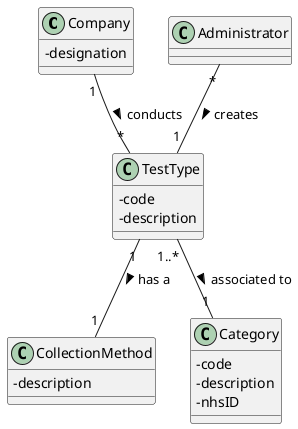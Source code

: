 @startuml
skinparam classAttributeIconSize 0

class Company {
-designation
}

class Administrator

class CollectionMethod {
-description
}

class TestType {
-code
-description
}

class Category {
-code
-description
-nhsID
}

Administrator "*"-down-"1" TestType : creates >
TestType "1..*"-down-"1" Category : associated to >
TestType "1"--"1" CollectionMethod : has a  >
Company "1"-down-"*" TestType : conducts >
@enduml